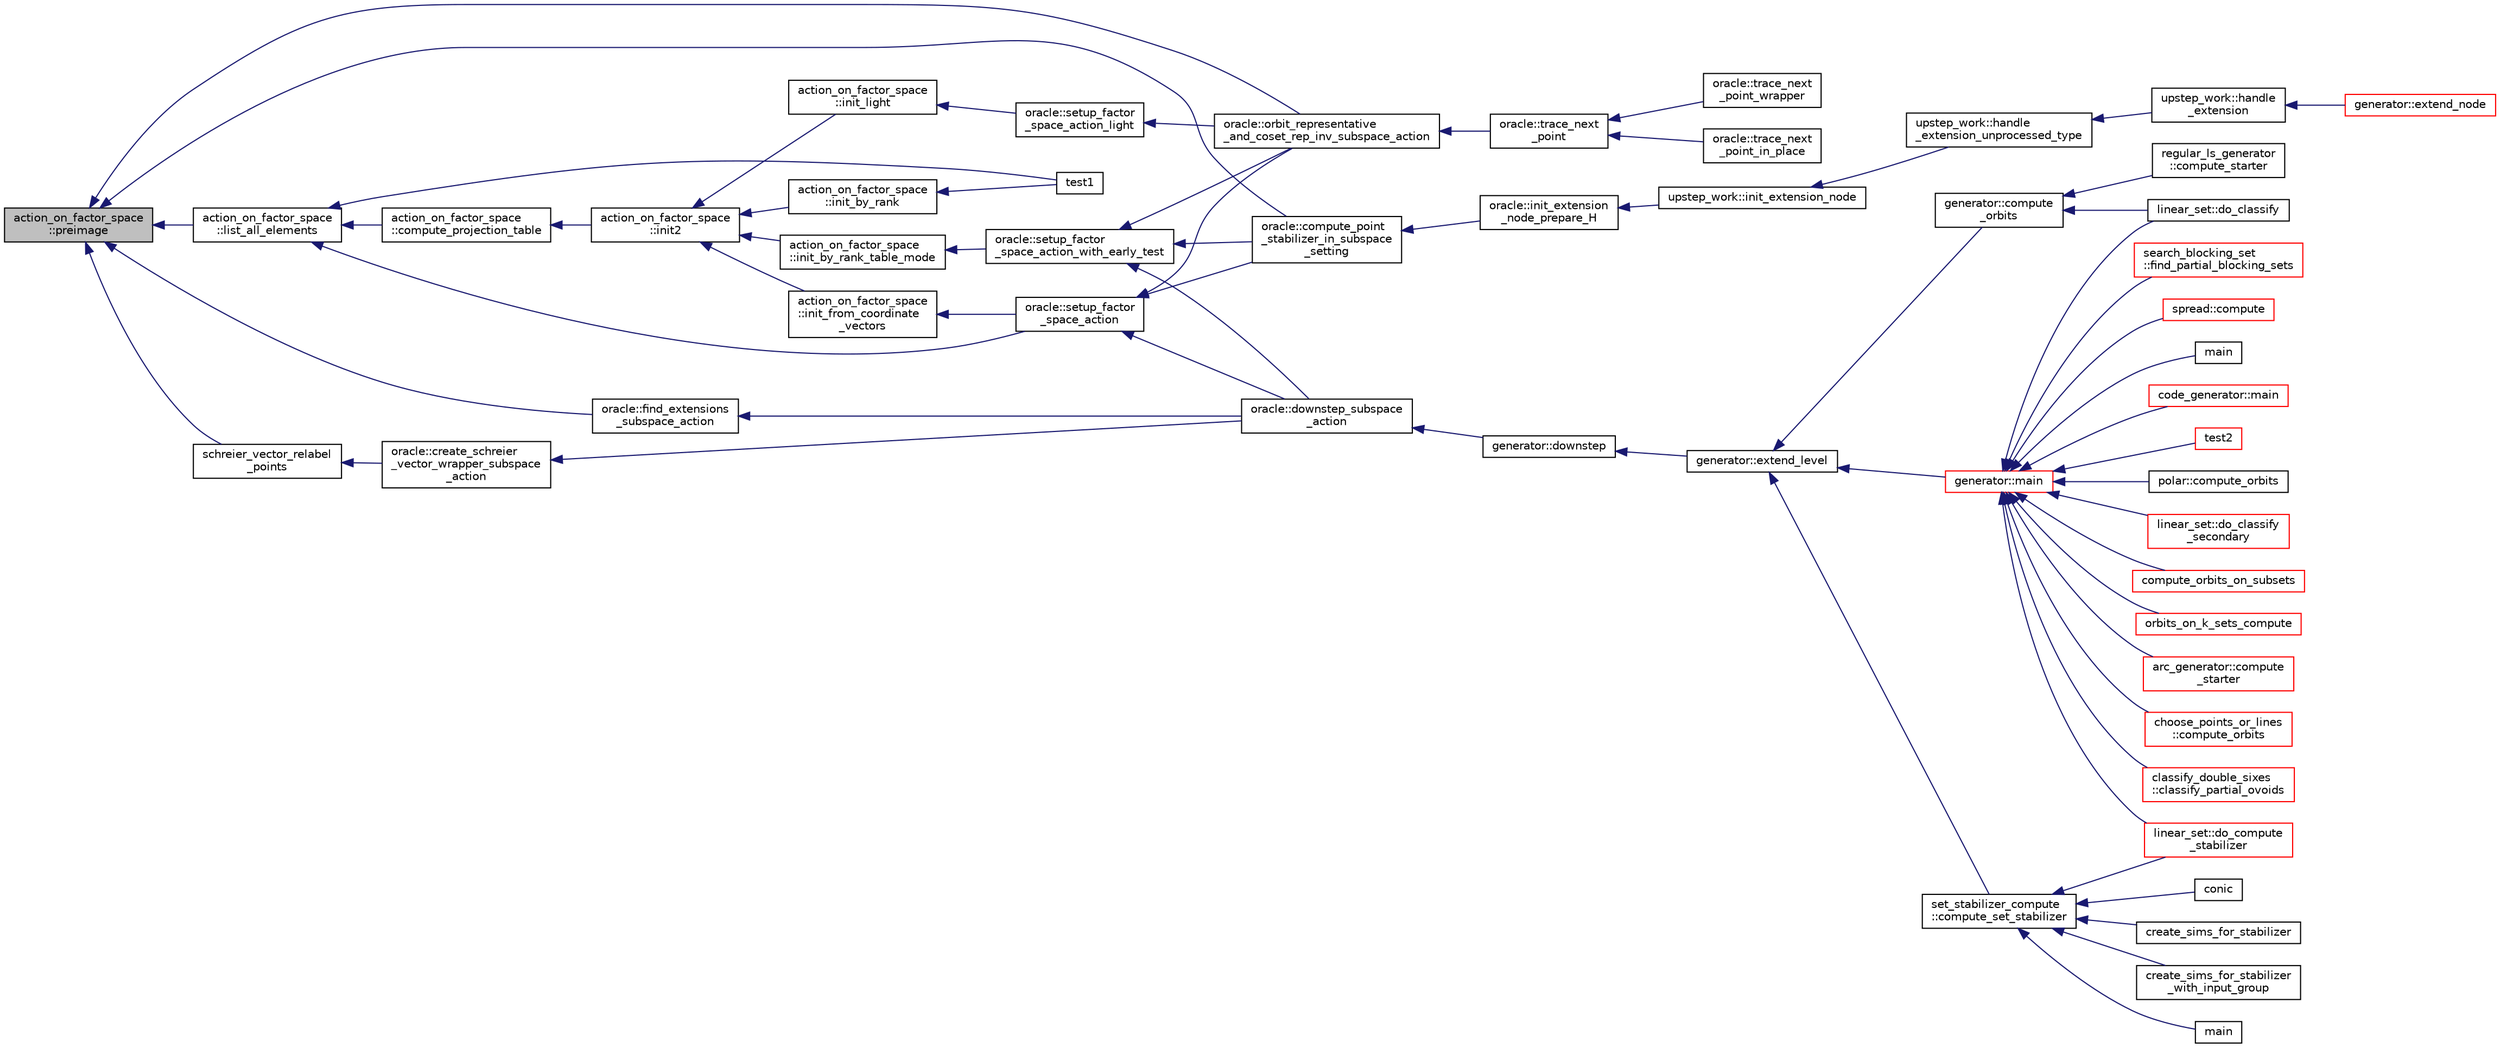 digraph "action_on_factor_space::preimage"
{
  edge [fontname="Helvetica",fontsize="10",labelfontname="Helvetica",labelfontsize="10"];
  node [fontname="Helvetica",fontsize="10",shape=record];
  rankdir="LR";
  Node1269 [label="action_on_factor_space\l::preimage",height=0.2,width=0.4,color="black", fillcolor="grey75", style="filled", fontcolor="black"];
  Node1269 -> Node1270 [dir="back",color="midnightblue",fontsize="10",style="solid",fontname="Helvetica"];
  Node1270 [label="action_on_factor_space\l::list_all_elements",height=0.2,width=0.4,color="black", fillcolor="white", style="filled",URL="$d5/d25/classaction__on__factor__space.html#a9ed3bf2d32594600a1e6f39837236202"];
  Node1270 -> Node1271 [dir="back",color="midnightblue",fontsize="10",style="solid",fontname="Helvetica"];
  Node1271 [label="test1",height=0.2,width=0.4,color="black", fillcolor="white", style="filled",URL="$d9/db0/factor__space_8_c.html#ae2a201e46836d85cb2c5579a837b641a"];
  Node1270 -> Node1272 [dir="back",color="midnightblue",fontsize="10",style="solid",fontname="Helvetica"];
  Node1272 [label="action_on_factor_space\l::compute_projection_table",height=0.2,width=0.4,color="black", fillcolor="white", style="filled",URL="$d5/d25/classaction__on__factor__space.html#a7e4989900931e8841ef2b98da8f908eb"];
  Node1272 -> Node1273 [dir="back",color="midnightblue",fontsize="10",style="solid",fontname="Helvetica"];
  Node1273 [label="action_on_factor_space\l::init2",height=0.2,width=0.4,color="black", fillcolor="white", style="filled",URL="$d5/d25/classaction__on__factor__space.html#a19f5ed00bc68f67dd5bd331ff958df16"];
  Node1273 -> Node1274 [dir="back",color="midnightblue",fontsize="10",style="solid",fontname="Helvetica"];
  Node1274 [label="action_on_factor_space\l::init_light",height=0.2,width=0.4,color="black", fillcolor="white", style="filled",URL="$d5/d25/classaction__on__factor__space.html#a3094fd6f1ed3d0428e5db510669e2d8a"];
  Node1274 -> Node1275 [dir="back",color="midnightblue",fontsize="10",style="solid",fontname="Helvetica"];
  Node1275 [label="oracle::setup_factor\l_space_action_light",height=0.2,width=0.4,color="black", fillcolor="white", style="filled",URL="$d7/da7/classoracle.html#aaa6ca8694ae3452bc3ca812cbcc80fc7"];
  Node1275 -> Node1276 [dir="back",color="midnightblue",fontsize="10",style="solid",fontname="Helvetica"];
  Node1276 [label="oracle::orbit_representative\l_and_coset_rep_inv_subspace_action",height=0.2,width=0.4,color="black", fillcolor="white", style="filled",URL="$d7/da7/classoracle.html#a5a4d27cde89e99450305410536b51915"];
  Node1276 -> Node1277 [dir="back",color="midnightblue",fontsize="10",style="solid",fontname="Helvetica"];
  Node1277 [label="oracle::trace_next\l_point",height=0.2,width=0.4,color="black", fillcolor="white", style="filled",URL="$d7/da7/classoracle.html#ae86c3f9d4b95b5a6e88ee0959942ecde"];
  Node1277 -> Node1278 [dir="back",color="midnightblue",fontsize="10",style="solid",fontname="Helvetica"];
  Node1278 [label="oracle::trace_next\l_point_wrapper",height=0.2,width=0.4,color="black", fillcolor="white", style="filled",URL="$d7/da7/classoracle.html#a33e1e9e4dde6fbecd7ae858576a7132f"];
  Node1277 -> Node1279 [dir="back",color="midnightblue",fontsize="10",style="solid",fontname="Helvetica"];
  Node1279 [label="oracle::trace_next\l_point_in_place",height=0.2,width=0.4,color="black", fillcolor="white", style="filled",URL="$d7/da7/classoracle.html#a4dbea33418d5c0f550a960a5c83194a5"];
  Node1273 -> Node1280 [dir="back",color="midnightblue",fontsize="10",style="solid",fontname="Helvetica"];
  Node1280 [label="action_on_factor_space\l::init_by_rank_table_mode",height=0.2,width=0.4,color="black", fillcolor="white", style="filled",URL="$d5/d25/classaction__on__factor__space.html#a646e085b55e8160d943415c0238b5906"];
  Node1280 -> Node1281 [dir="back",color="midnightblue",fontsize="10",style="solid",fontname="Helvetica"];
  Node1281 [label="oracle::setup_factor\l_space_action_with_early_test",height=0.2,width=0.4,color="black", fillcolor="white", style="filled",URL="$d7/da7/classoracle.html#a7c26a85886666829e9727df91d2f01ad"];
  Node1281 -> Node1282 [dir="back",color="midnightblue",fontsize="10",style="solid",fontname="Helvetica"];
  Node1282 [label="oracle::compute_point\l_stabilizer_in_subspace\l_setting",height=0.2,width=0.4,color="black", fillcolor="white", style="filled",URL="$d7/da7/classoracle.html#ac88b56b30c84a4b5cd9b75869d468025"];
  Node1282 -> Node1283 [dir="back",color="midnightblue",fontsize="10",style="solid",fontname="Helvetica"];
  Node1283 [label="oracle::init_extension\l_node_prepare_H",height=0.2,width=0.4,color="black", fillcolor="white", style="filled",URL="$d7/da7/classoracle.html#a6a121e9674bbd011685430a95dbc1b77"];
  Node1283 -> Node1284 [dir="back",color="midnightblue",fontsize="10",style="solid",fontname="Helvetica"];
  Node1284 [label="upstep_work::init_extension_node",height=0.2,width=0.4,color="black", fillcolor="white", style="filled",URL="$d2/dd6/classupstep__work.html#ad74931a4c6dc97102d405a755433297d"];
  Node1284 -> Node1285 [dir="back",color="midnightblue",fontsize="10",style="solid",fontname="Helvetica"];
  Node1285 [label="upstep_work::handle\l_extension_unprocessed_type",height=0.2,width=0.4,color="black", fillcolor="white", style="filled",URL="$d2/dd6/classupstep__work.html#a4687dfab87eb7d0646cb79008dd3d32d"];
  Node1285 -> Node1286 [dir="back",color="midnightblue",fontsize="10",style="solid",fontname="Helvetica"];
  Node1286 [label="upstep_work::handle\l_extension",height=0.2,width=0.4,color="black", fillcolor="white", style="filled",URL="$d2/dd6/classupstep__work.html#ad8ba22a74e9884f92e11340b24e6a6d6"];
  Node1286 -> Node1287 [dir="back",color="midnightblue",fontsize="10",style="solid",fontname="Helvetica"];
  Node1287 [label="generator::extend_node",height=0.2,width=0.4,color="red", fillcolor="white", style="filled",URL="$d7/d73/classgenerator.html#ac71fa071cf218f54cdd9306a541744ae"];
  Node1281 -> Node1357 [dir="back",color="midnightblue",fontsize="10",style="solid",fontname="Helvetica"];
  Node1357 [label="oracle::downstep_subspace\l_action",height=0.2,width=0.4,color="black", fillcolor="white", style="filled",URL="$d7/da7/classoracle.html#a26f568b84b1ca2c24f619278ac88c407"];
  Node1357 -> Node1358 [dir="back",color="midnightblue",fontsize="10",style="solid",fontname="Helvetica"];
  Node1358 [label="generator::downstep",height=0.2,width=0.4,color="black", fillcolor="white", style="filled",URL="$d7/d73/classgenerator.html#ad90bc284af0b5f5beae960a0bd7a5b43"];
  Node1358 -> Node1289 [dir="back",color="midnightblue",fontsize="10",style="solid",fontname="Helvetica"];
  Node1289 [label="generator::extend_level",height=0.2,width=0.4,color="black", fillcolor="white", style="filled",URL="$d7/d73/classgenerator.html#a91b84d80ccec0cd2136bc221c30e0f8e"];
  Node1289 -> Node1290 [dir="back",color="midnightblue",fontsize="10",style="solid",fontname="Helvetica"];
  Node1290 [label="set_stabilizer_compute\l::compute_set_stabilizer",height=0.2,width=0.4,color="black", fillcolor="white", style="filled",URL="$d8/dc6/classset__stabilizer__compute.html#ad4f92074322e98c7cd0ed5d4f8486b76"];
  Node1290 -> Node1291 [dir="back",color="midnightblue",fontsize="10",style="solid",fontname="Helvetica"];
  Node1291 [label="main",height=0.2,width=0.4,color="black", fillcolor="white", style="filled",URL="$db/d67/test__hyperoval_8_c.html#a3c04138a5bfe5d72780bb7e82a18e627"];
  Node1290 -> Node1292 [dir="back",color="midnightblue",fontsize="10",style="solid",fontname="Helvetica"];
  Node1292 [label="conic",height=0.2,width=0.4,color="black", fillcolor="white", style="filled",URL="$d4/de8/conic_8_c.html#a96def9474b981a9d5831a9b48d85d652"];
  Node1290 -> Node1293 [dir="back",color="midnightblue",fontsize="10",style="solid",fontname="Helvetica"];
  Node1293 [label="linear_set::do_compute\l_stabilizer",height=0.2,width=0.4,color="red", fillcolor="white", style="filled",URL="$dd/d86/classlinear__set.html#ae8f58ded28fb5370f4459cca42b7463b"];
  Node1290 -> Node1296 [dir="back",color="midnightblue",fontsize="10",style="solid",fontname="Helvetica"];
  Node1296 [label="create_sims_for_stabilizer",height=0.2,width=0.4,color="black", fillcolor="white", style="filled",URL="$d0/d76/tl__algebra__and__number__theory_8h.html#af2c67d225072549409be710ac3cd30f8"];
  Node1290 -> Node1297 [dir="back",color="midnightblue",fontsize="10",style="solid",fontname="Helvetica"];
  Node1297 [label="create_sims_for_stabilizer\l_with_input_group",height=0.2,width=0.4,color="black", fillcolor="white", style="filled",URL="$d0/d76/tl__algebra__and__number__theory_8h.html#af5482567a8d6ba5c2fe593bf6f7f9a0f"];
  Node1289 -> Node1298 [dir="back",color="midnightblue",fontsize="10",style="solid",fontname="Helvetica"];
  Node1298 [label="generator::compute\l_orbits",height=0.2,width=0.4,color="black", fillcolor="white", style="filled",URL="$d7/d73/classgenerator.html#a23989bc20ecaaed39c4119c758367f40"];
  Node1298 -> Node1299 [dir="back",color="midnightblue",fontsize="10",style="solid",fontname="Helvetica"];
  Node1299 [label="regular_ls_generator\l::compute_starter",height=0.2,width=0.4,color="black", fillcolor="white", style="filled",URL="$d2/dd8/classregular__ls__generator.html#aa38907741058694a73194b02ceb4a53d"];
  Node1298 -> Node1300 [dir="back",color="midnightblue",fontsize="10",style="solid",fontname="Helvetica"];
  Node1300 [label="linear_set::do_classify",height=0.2,width=0.4,color="black", fillcolor="white", style="filled",URL="$dd/d86/classlinear__set.html#a3eb2dbce7fa8b71901dfc12f288ddd0c"];
  Node1289 -> Node1301 [dir="back",color="midnightblue",fontsize="10",style="solid",fontname="Helvetica"];
  Node1301 [label="generator::main",height=0.2,width=0.4,color="red", fillcolor="white", style="filled",URL="$d7/d73/classgenerator.html#a01abff8e9f231bf0d82e2e8e0061f242"];
  Node1301 -> Node1302 [dir="back",color="midnightblue",fontsize="10",style="solid",fontname="Helvetica"];
  Node1302 [label="main",height=0.2,width=0.4,color="black", fillcolor="white", style="filled",URL="$d2/d11/codes_8h.html#a217dbf8b442f20279ea00b898af96f52"];
  Node1301 -> Node1303 [dir="back",color="midnightblue",fontsize="10",style="solid",fontname="Helvetica"];
  Node1303 [label="code_generator::main",height=0.2,width=0.4,color="red", fillcolor="white", style="filled",URL="$db/d37/classcode__generator.html#ab3cf3a306e4032c2b471ac95321c599f"];
  Node1301 -> Node1305 [dir="back",color="midnightblue",fontsize="10",style="solid",fontname="Helvetica"];
  Node1305 [label="test2",height=0.2,width=0.4,color="red", fillcolor="white", style="filled",URL="$d9/db0/factor__space_8_c.html#a39d73a812e5fd8f1bc111e948368cb10"];
  Node1301 -> Node1307 [dir="back",color="midnightblue",fontsize="10",style="solid",fontname="Helvetica"];
  Node1307 [label="polar::compute_orbits",height=0.2,width=0.4,color="black", fillcolor="white", style="filled",URL="$da/d1c/classpolar.html#ac4c3c4f95d14c74ff4a3ec3f3479a1da"];
  Node1301 -> Node1300 [dir="back",color="midnightblue",fontsize="10",style="solid",fontname="Helvetica"];
  Node1301 -> Node1308 [dir="back",color="midnightblue",fontsize="10",style="solid",fontname="Helvetica"];
  Node1308 [label="linear_set::do_classify\l_secondary",height=0.2,width=0.4,color="red", fillcolor="white", style="filled",URL="$dd/d86/classlinear__set.html#a47eb7f9995f3343abd3bdfbf9a9a9162"];
  Node1301 -> Node1293 [dir="back",color="midnightblue",fontsize="10",style="solid",fontname="Helvetica"];
  Node1301 -> Node1311 [dir="back",color="midnightblue",fontsize="10",style="solid",fontname="Helvetica"];
  Node1311 [label="compute_orbits_on_subsets",height=0.2,width=0.4,color="red", fillcolor="white", style="filled",URL="$d3/d35/snakes__and__ladders__global_8_c.html#af33697aede0480110b1227f727252637"];
  Node1301 -> Node1329 [dir="back",color="midnightblue",fontsize="10",style="solid",fontname="Helvetica"];
  Node1329 [label="orbits_on_k_sets_compute",height=0.2,width=0.4,color="red", fillcolor="white", style="filled",URL="$d3/d35/snakes__and__ladders__global_8_c.html#a96743526b15703539d544499276aaa71"];
  Node1301 -> Node1340 [dir="back",color="midnightblue",fontsize="10",style="solid",fontname="Helvetica"];
  Node1340 [label="arc_generator::compute\l_starter",height=0.2,width=0.4,color="red", fillcolor="white", style="filled",URL="$d4/d21/classarc__generator.html#aad1dcec3a1c302e743d574bd1ac857d9"];
  Node1301 -> Node1345 [dir="back",color="midnightblue",fontsize="10",style="solid",fontname="Helvetica"];
  Node1345 [label="choose_points_or_lines\l::compute_orbits",height=0.2,width=0.4,color="red", fillcolor="white", style="filled",URL="$d6/d75/classchoose__points__or__lines.html#adc353e2d41dc8a39563322c8cdd85f61"];
  Node1301 -> Node1347 [dir="back",color="midnightblue",fontsize="10",style="solid",fontname="Helvetica"];
  Node1347 [label="classify_double_sixes\l::classify_partial_ovoids",height=0.2,width=0.4,color="red", fillcolor="white", style="filled",URL="$dd/d23/classclassify__double__sixes.html#a2253fca143a0e8a3e39655eb05668ae9"];
  Node1301 -> Node1349 [dir="back",color="midnightblue",fontsize="10",style="solid",fontname="Helvetica"];
  Node1349 [label="search_blocking_set\l::find_partial_blocking_sets",height=0.2,width=0.4,color="red", fillcolor="white", style="filled",URL="$dc/d36/classsearch__blocking__set.html#ad3fdb3d356db75a02c406bc9d4e9e9b6"];
  Node1301 -> Node1351 [dir="back",color="midnightblue",fontsize="10",style="solid",fontname="Helvetica"];
  Node1351 [label="spread::compute",height=0.2,width=0.4,color="red", fillcolor="white", style="filled",URL="$da/dc1/classspread.html#a9674466d3e03b8dad79882299c638a21"];
  Node1281 -> Node1276 [dir="back",color="midnightblue",fontsize="10",style="solid",fontname="Helvetica"];
  Node1273 -> Node1359 [dir="back",color="midnightblue",fontsize="10",style="solid",fontname="Helvetica"];
  Node1359 [label="action_on_factor_space\l::init_by_rank",height=0.2,width=0.4,color="black", fillcolor="white", style="filled",URL="$d5/d25/classaction__on__factor__space.html#a5ef5176e6858a3fbc4336a242ba9b1b4"];
  Node1359 -> Node1271 [dir="back",color="midnightblue",fontsize="10",style="solid",fontname="Helvetica"];
  Node1273 -> Node1360 [dir="back",color="midnightblue",fontsize="10",style="solid",fontname="Helvetica"];
  Node1360 [label="action_on_factor_space\l::init_from_coordinate\l_vectors",height=0.2,width=0.4,color="black", fillcolor="white", style="filled",URL="$d5/d25/classaction__on__factor__space.html#a6350f7cf938babd5be3847ac7c8eaac8"];
  Node1360 -> Node1361 [dir="back",color="midnightblue",fontsize="10",style="solid",fontname="Helvetica"];
  Node1361 [label="oracle::setup_factor\l_space_action",height=0.2,width=0.4,color="black", fillcolor="white", style="filled",URL="$d7/da7/classoracle.html#a181e076f112ba1f32f5fb4e8abebdb18"];
  Node1361 -> Node1282 [dir="back",color="midnightblue",fontsize="10",style="solid",fontname="Helvetica"];
  Node1361 -> Node1357 [dir="back",color="midnightblue",fontsize="10",style="solid",fontname="Helvetica"];
  Node1361 -> Node1276 [dir="back",color="midnightblue",fontsize="10",style="solid",fontname="Helvetica"];
  Node1270 -> Node1361 [dir="back",color="midnightblue",fontsize="10",style="solid",fontname="Helvetica"];
  Node1269 -> Node1282 [dir="back",color="midnightblue",fontsize="10",style="solid",fontname="Helvetica"];
  Node1269 -> Node1362 [dir="back",color="midnightblue",fontsize="10",style="solid",fontname="Helvetica"];
  Node1362 [label="oracle::find_extensions\l_subspace_action",height=0.2,width=0.4,color="black", fillcolor="white", style="filled",URL="$d7/da7/classoracle.html#a7fde1637fd91cd998a4857c135a6c512"];
  Node1362 -> Node1357 [dir="back",color="midnightblue",fontsize="10",style="solid",fontname="Helvetica"];
  Node1269 -> Node1363 [dir="back",color="midnightblue",fontsize="10",style="solid",fontname="Helvetica"];
  Node1363 [label="schreier_vector_relabel\l_points",height=0.2,width=0.4,color="black", fillcolor="white", style="filled",URL="$df/dc9/snakes__and__ladders_8h.html#ae98947edc50a9e66619bd56a3b1bc9ec"];
  Node1363 -> Node1364 [dir="back",color="midnightblue",fontsize="10",style="solid",fontname="Helvetica"];
  Node1364 [label="oracle::create_schreier\l_vector_wrapper_subspace\l_action",height=0.2,width=0.4,color="black", fillcolor="white", style="filled",URL="$d7/da7/classoracle.html#a250fe1c81f6109c01b0b030ccba537b3"];
  Node1364 -> Node1357 [dir="back",color="midnightblue",fontsize="10",style="solid",fontname="Helvetica"];
  Node1269 -> Node1276 [dir="back",color="midnightblue",fontsize="10",style="solid",fontname="Helvetica"];
}
